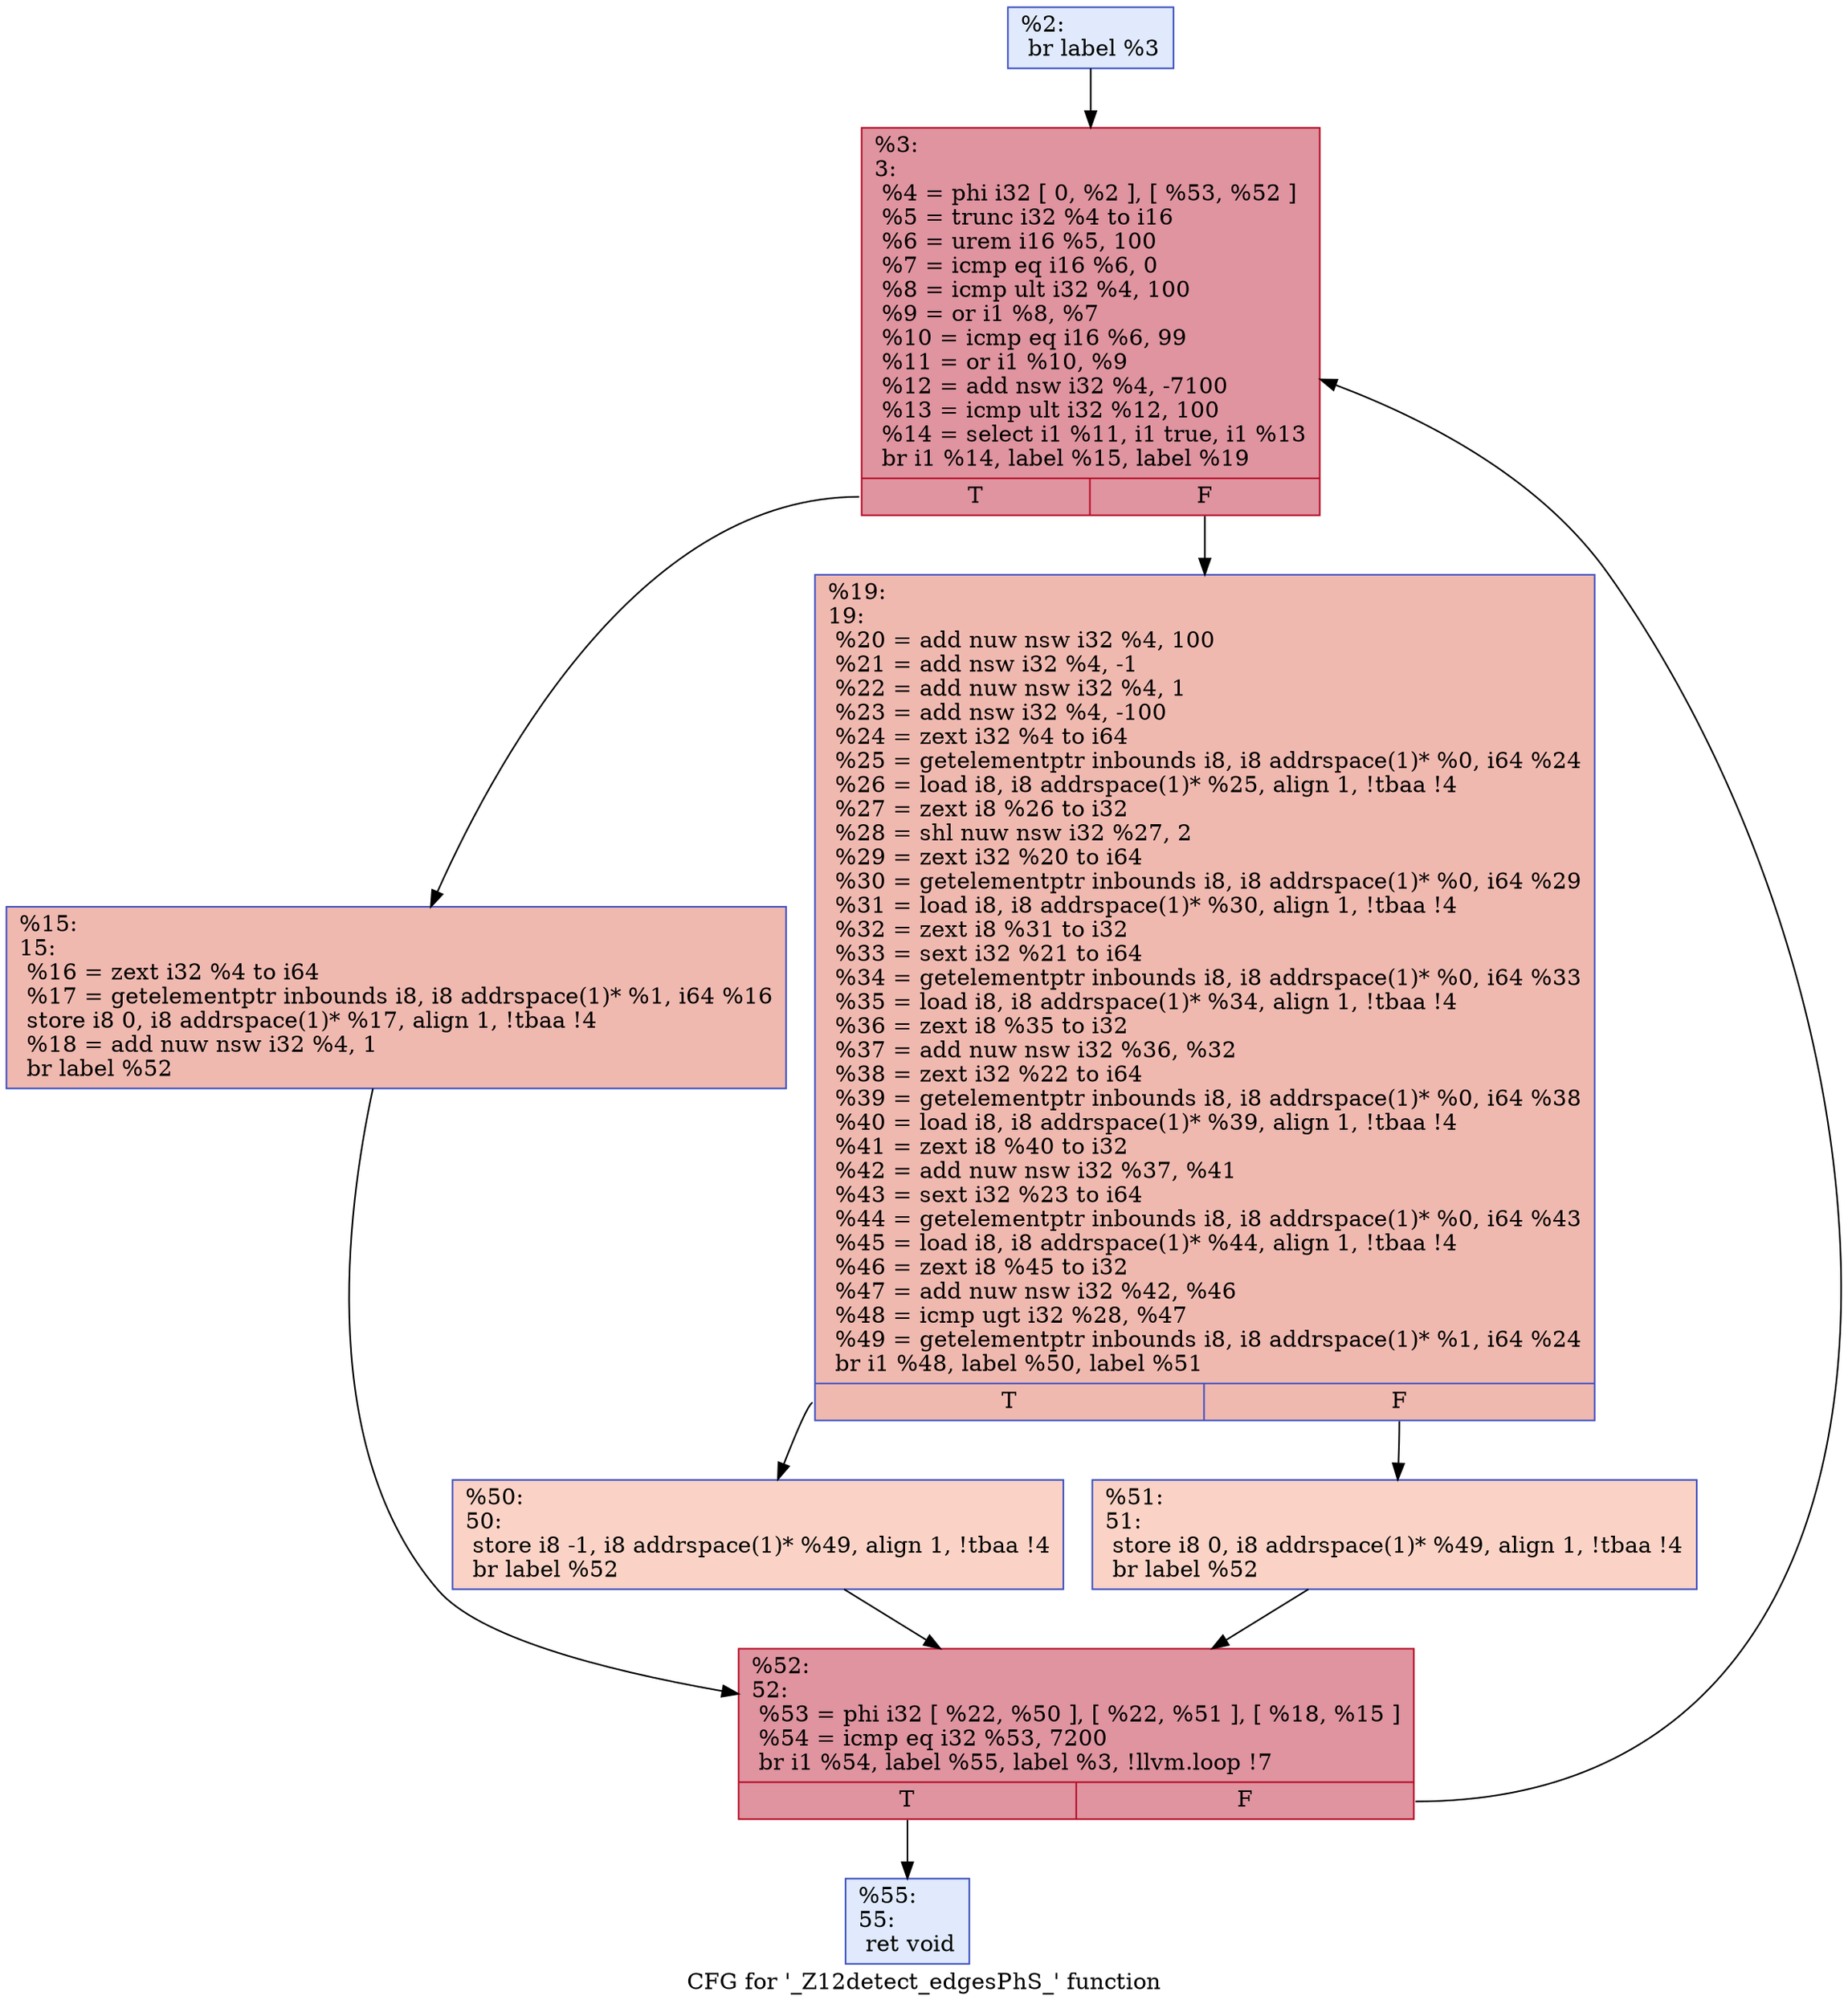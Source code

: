 digraph "CFG for '_Z12detect_edgesPhS_' function" {
	label="CFG for '_Z12detect_edgesPhS_' function";

	Node0x5c0b360 [shape=record,color="#3d50c3ff", style=filled, fillcolor="#b9d0f970",label="{%2:\l  br label %3\l}"];
	Node0x5c0b360 -> Node0x5c0b3e0;
	Node0x5c0b3e0 [shape=record,color="#b70d28ff", style=filled, fillcolor="#b70d2870",label="{%3:\l3:                                                \l  %4 = phi i32 [ 0, %2 ], [ %53, %52 ]\l  %5 = trunc i32 %4 to i16\l  %6 = urem i16 %5, 100\l  %7 = icmp eq i16 %6, 0\l  %8 = icmp ult i32 %4, 100\l  %9 = or i1 %8, %7\l  %10 = icmp eq i16 %6, 99\l  %11 = or i1 %10, %9\l  %12 = add nsw i32 %4, -7100\l  %13 = icmp ult i32 %12, 100\l  %14 = select i1 %11, i1 true, i1 %13\l  br i1 %14, label %15, label %19\l|{<s0>T|<s1>F}}"];
	Node0x5c0b3e0:s0 -> Node0x5c0bc60;
	Node0x5c0b3e0:s1 -> Node0x5c0c410;
	Node0x5c0bc60 [shape=record,color="#3d50c3ff", style=filled, fillcolor="#de614d70",label="{%15:\l15:                                               \l  %16 = zext i32 %4 to i64\l  %17 = getelementptr inbounds i8, i8 addrspace(1)* %1, i64 %16\l  store i8 0, i8 addrspace(1)* %17, align 1, !tbaa !4\l  %18 = add nuw nsw i32 %4, 1\l  br label %52\l}"];
	Node0x5c0bc60 -> Node0x5c0bb20;
	Node0x5c0c410 [shape=record,color="#3d50c3ff", style=filled, fillcolor="#de614d70",label="{%19:\l19:                                               \l  %20 = add nuw nsw i32 %4, 100\l  %21 = add nsw i32 %4, -1\l  %22 = add nuw nsw i32 %4, 1\l  %23 = add nsw i32 %4, -100\l  %24 = zext i32 %4 to i64\l  %25 = getelementptr inbounds i8, i8 addrspace(1)* %0, i64 %24\l  %26 = load i8, i8 addrspace(1)* %25, align 1, !tbaa !4\l  %27 = zext i8 %26 to i32\l  %28 = shl nuw nsw i32 %27, 2\l  %29 = zext i32 %20 to i64\l  %30 = getelementptr inbounds i8, i8 addrspace(1)* %0, i64 %29\l  %31 = load i8, i8 addrspace(1)* %30, align 1, !tbaa !4\l  %32 = zext i8 %31 to i32\l  %33 = sext i32 %21 to i64\l  %34 = getelementptr inbounds i8, i8 addrspace(1)* %0, i64 %33\l  %35 = load i8, i8 addrspace(1)* %34, align 1, !tbaa !4\l  %36 = zext i8 %35 to i32\l  %37 = add nuw nsw i32 %36, %32\l  %38 = zext i32 %22 to i64\l  %39 = getelementptr inbounds i8, i8 addrspace(1)* %0, i64 %38\l  %40 = load i8, i8 addrspace(1)* %39, align 1, !tbaa !4\l  %41 = zext i8 %40 to i32\l  %42 = add nuw nsw i32 %37, %41\l  %43 = sext i32 %23 to i64\l  %44 = getelementptr inbounds i8, i8 addrspace(1)* %0, i64 %43\l  %45 = load i8, i8 addrspace(1)* %44, align 1, !tbaa !4\l  %46 = zext i8 %45 to i32\l  %47 = add nuw nsw i32 %42, %46\l  %48 = icmp ugt i32 %28, %47\l  %49 = getelementptr inbounds i8, i8 addrspace(1)* %1, i64 %24\l  br i1 %48, label %50, label %51\l|{<s0>T|<s1>F}}"];
	Node0x5c0c410:s0 -> Node0x5c0eae0;
	Node0x5c0c410:s1 -> Node0x5c0eb70;
	Node0x5c0eae0 [shape=record,color="#3d50c3ff", style=filled, fillcolor="#f59c7d70",label="{%50:\l50:                                               \l  store i8 -1, i8 addrspace(1)* %49, align 1, !tbaa !4\l  br label %52\l}"];
	Node0x5c0eae0 -> Node0x5c0bb20;
	Node0x5c0eb70 [shape=record,color="#3d50c3ff", style=filled, fillcolor="#f59c7d70",label="{%51:\l51:                                               \l  store i8 0, i8 addrspace(1)* %49, align 1, !tbaa !4\l  br label %52\l}"];
	Node0x5c0eb70 -> Node0x5c0bb20;
	Node0x5c0bb20 [shape=record,color="#b70d28ff", style=filled, fillcolor="#b70d2870",label="{%52:\l52:                                               \l  %53 = phi i32 [ %22, %50 ], [ %22, %51 ], [ %18, %15 ]\l  %54 = icmp eq i32 %53, 7200\l  br i1 %54, label %55, label %3, !llvm.loop !7\l|{<s0>T|<s1>F}}"];
	Node0x5c0bb20:s0 -> Node0x5c0f040;
	Node0x5c0bb20:s1 -> Node0x5c0b3e0;
	Node0x5c0f040 [shape=record,color="#3d50c3ff", style=filled, fillcolor="#b9d0f970",label="{%55:\l55:                                               \l  ret void\l}"];
}
